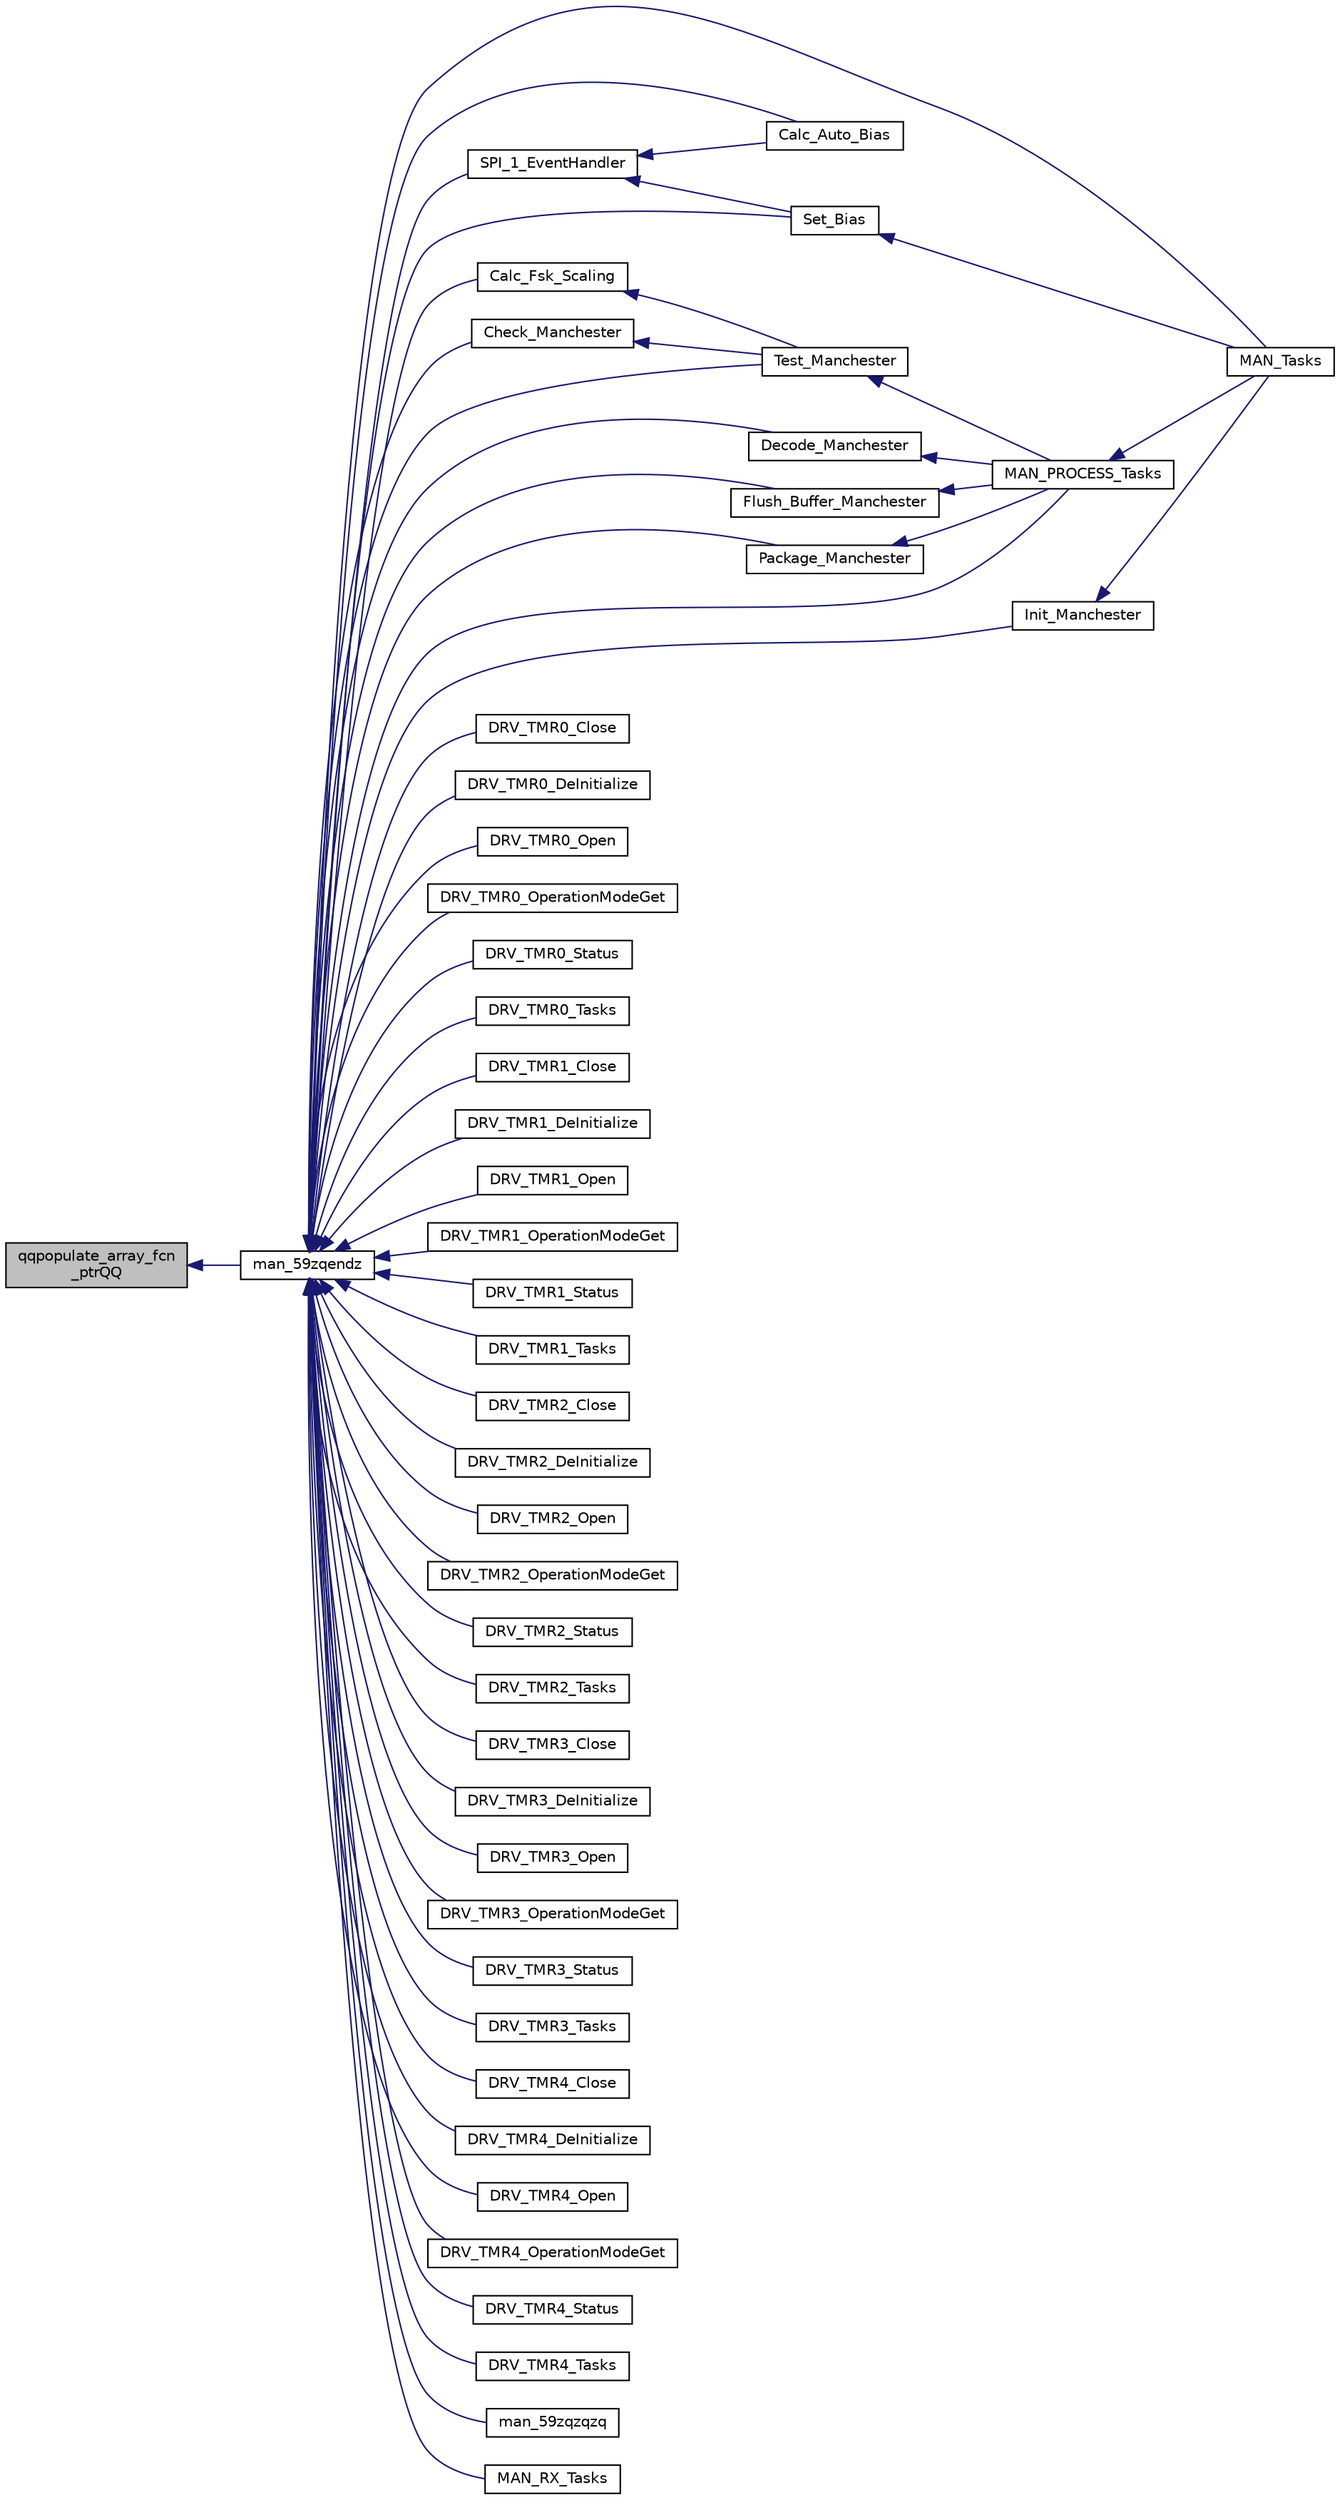 digraph "qqpopulate_array_fcn_ptrQQ"
{
  edge [fontname="Helvetica",fontsize="10",labelfontname="Helvetica",labelfontsize="10"];
  node [fontname="Helvetica",fontsize="10",shape=record];
  rankdir="LR";
  Node1714 [label="qqpopulate_array_fcn\l_ptrQQ",height=0.2,width=0.4,color="black", fillcolor="grey75", style="filled", fontcolor="black"];
  Node1714 -> Node1715 [dir="back",color="midnightblue",fontsize="10",style="solid",fontname="Helvetica"];
  Node1715 [label="man_59zqendz",height=0.2,width=0.4,color="black", fillcolor="white", style="filled",URL="$inszt__man_8c.html#a12d5731fcc096bdd55ec40c9fc0225ab"];
  Node1715 -> Node1716 [dir="back",color="midnightblue",fontsize="10",style="solid",fontname="Helvetica"];
  Node1716 [label="Calc_Auto_Bias",height=0.2,width=0.4,color="black", fillcolor="white", style="filled",URL="$man_8h.html#a79c8991934c8f0d67abdbe2b4f26e592"];
  Node1715 -> Node1717 [dir="back",color="midnightblue",fontsize="10",style="solid",fontname="Helvetica"];
  Node1717 [label="Calc_Fsk_Scaling",height=0.2,width=0.4,color="black", fillcolor="white", style="filled",URL="$inszt__man_8c.html#a82d3433cbecf243a28310018045ecde7"];
  Node1717 -> Node1718 [dir="back",color="midnightblue",fontsize="10",style="solid",fontname="Helvetica"];
  Node1718 [label="Test_Manchester",height=0.2,width=0.4,color="black", fillcolor="white", style="filled",URL="$inszt__man_8c.html#a58180a4bddf2eb82b49ce86257a95346"];
  Node1718 -> Node1719 [dir="back",color="midnightblue",fontsize="10",style="solid",fontname="Helvetica"];
  Node1719 [label="MAN_PROCESS_Tasks",height=0.2,width=0.4,color="black", fillcolor="white", style="filled",URL="$inszt__man_8c.html#a48e348dab43f9719d4c7f62dcdc91ccf"];
  Node1719 -> Node1720 [dir="back",color="midnightblue",fontsize="10",style="solid",fontname="Helvetica"];
  Node1720 [label="MAN_Tasks",height=0.2,width=0.4,color="black", fillcolor="white", style="filled",URL="$man_8h.html#aee1e768706fd21921cca7b874ff4f232"];
  Node1715 -> Node1721 [dir="back",color="midnightblue",fontsize="10",style="solid",fontname="Helvetica"];
  Node1721 [label="Check_Manchester",height=0.2,width=0.4,color="black", fillcolor="white", style="filled",URL="$inszt__man_8c.html#a653be1ca5b495ee295bde5bd931266bb"];
  Node1721 -> Node1718 [dir="back",color="midnightblue",fontsize="10",style="solid",fontname="Helvetica"];
  Node1715 -> Node1722 [dir="back",color="midnightblue",fontsize="10",style="solid",fontname="Helvetica"];
  Node1722 [label="Decode_Manchester",height=0.2,width=0.4,color="black", fillcolor="white", style="filled",URL="$inszt__man_8c.html#a13522a68ae4202d7ad7f75781262684f"];
  Node1722 -> Node1719 [dir="back",color="midnightblue",fontsize="10",style="solid",fontname="Helvetica"];
  Node1715 -> Node1723 [dir="back",color="midnightblue",fontsize="10",style="solid",fontname="Helvetica"];
  Node1723 [label="DRV_TMR0_Close",height=0.2,width=0.4,color="black", fillcolor="white", style="filled",URL="$inszt__man_8c.html#a32eae35a1e64a44969e70c746ec9cdc2"];
  Node1715 -> Node1724 [dir="back",color="midnightblue",fontsize="10",style="solid",fontname="Helvetica"];
  Node1724 [label="DRV_TMR0_DeInitialize",height=0.2,width=0.4,color="black", fillcolor="white", style="filled",URL="$inszt__man_8c.html#ac35e22ce2277246569aa15a0142f42de"];
  Node1715 -> Node1725 [dir="back",color="midnightblue",fontsize="10",style="solid",fontname="Helvetica"];
  Node1725 [label="DRV_TMR0_Open",height=0.2,width=0.4,color="black", fillcolor="white", style="filled",URL="$inszt__man_8c.html#a6185be0b1acc5308100e9c168c6d9882"];
  Node1715 -> Node1726 [dir="back",color="midnightblue",fontsize="10",style="solid",fontname="Helvetica"];
  Node1726 [label="DRV_TMR0_OperationModeGet",height=0.2,width=0.4,color="black", fillcolor="white", style="filled",URL="$inszt__man_8c.html#a75154e72363837310412c5f0f77ca99b"];
  Node1715 -> Node1727 [dir="back",color="midnightblue",fontsize="10",style="solid",fontname="Helvetica"];
  Node1727 [label="DRV_TMR0_Status",height=0.2,width=0.4,color="black", fillcolor="white", style="filled",URL="$inszt__man_8c.html#aa0b45abb3787c0b80fba63077983fda6"];
  Node1715 -> Node1728 [dir="back",color="midnightblue",fontsize="10",style="solid",fontname="Helvetica"];
  Node1728 [label="DRV_TMR0_Tasks",height=0.2,width=0.4,color="black", fillcolor="white", style="filled",URL="$inszt__man_8c.html#a074ed24077060483c762988f726d23e9"];
  Node1715 -> Node1729 [dir="back",color="midnightblue",fontsize="10",style="solid",fontname="Helvetica"];
  Node1729 [label="DRV_TMR1_Close",height=0.2,width=0.4,color="black", fillcolor="white", style="filled",URL="$inszt__man_8c.html#a6a5cde4bb2a1f040394eff6085aa1d59"];
  Node1715 -> Node1730 [dir="back",color="midnightblue",fontsize="10",style="solid",fontname="Helvetica"];
  Node1730 [label="DRV_TMR1_DeInitialize",height=0.2,width=0.4,color="black", fillcolor="white", style="filled",URL="$inszt__man_8c.html#abf7739f5097a1ceff5268ea070a35c9e"];
  Node1715 -> Node1731 [dir="back",color="midnightblue",fontsize="10",style="solid",fontname="Helvetica"];
  Node1731 [label="DRV_TMR1_Open",height=0.2,width=0.4,color="black", fillcolor="white", style="filled",URL="$inszt__man_8c.html#ac23662f1a2e62aff3d8576b4fb403b5e"];
  Node1715 -> Node1732 [dir="back",color="midnightblue",fontsize="10",style="solid",fontname="Helvetica"];
  Node1732 [label="DRV_TMR1_OperationModeGet",height=0.2,width=0.4,color="black", fillcolor="white", style="filled",URL="$inszt__man_8c.html#a2ddcb52c248a14db2f5d3cc2b8396b4d"];
  Node1715 -> Node1733 [dir="back",color="midnightblue",fontsize="10",style="solid",fontname="Helvetica"];
  Node1733 [label="DRV_TMR1_Status",height=0.2,width=0.4,color="black", fillcolor="white", style="filled",URL="$inszt__man_8c.html#af0b509a65d0cc40830845f905e72f383"];
  Node1715 -> Node1734 [dir="back",color="midnightblue",fontsize="10",style="solid",fontname="Helvetica"];
  Node1734 [label="DRV_TMR1_Tasks",height=0.2,width=0.4,color="black", fillcolor="white", style="filled",URL="$inszt__man_8c.html#a0c01e1083b80ad88b2bc0fae758b1f0e"];
  Node1715 -> Node1735 [dir="back",color="midnightblue",fontsize="10",style="solid",fontname="Helvetica"];
  Node1735 [label="DRV_TMR2_Close",height=0.2,width=0.4,color="black", fillcolor="white", style="filled",URL="$inszt__man_8c.html#a5ad44e5f36f8a566c396331e7c08c15d"];
  Node1715 -> Node1736 [dir="back",color="midnightblue",fontsize="10",style="solid",fontname="Helvetica"];
  Node1736 [label="DRV_TMR2_DeInitialize",height=0.2,width=0.4,color="black", fillcolor="white", style="filled",URL="$inszt__man_8c.html#a0aa800750e31f5d3aea0afcd7faa41fe"];
  Node1715 -> Node1737 [dir="back",color="midnightblue",fontsize="10",style="solid",fontname="Helvetica"];
  Node1737 [label="DRV_TMR2_Open",height=0.2,width=0.4,color="black", fillcolor="white", style="filled",URL="$inszt__man_8c.html#ae3ec2e7d926f1dfcf4d5b4ec3f4452b1"];
  Node1715 -> Node1738 [dir="back",color="midnightblue",fontsize="10",style="solid",fontname="Helvetica"];
  Node1738 [label="DRV_TMR2_OperationModeGet",height=0.2,width=0.4,color="black", fillcolor="white", style="filled",URL="$inszt__man_8c.html#aaec612bc5ca6823e226aa9e168f0f7e4"];
  Node1715 -> Node1739 [dir="back",color="midnightblue",fontsize="10",style="solid",fontname="Helvetica"];
  Node1739 [label="DRV_TMR2_Status",height=0.2,width=0.4,color="black", fillcolor="white", style="filled",URL="$inszt__man_8c.html#ab66021f387d5cbb3e7ab20b7718aa773"];
  Node1715 -> Node1740 [dir="back",color="midnightblue",fontsize="10",style="solid",fontname="Helvetica"];
  Node1740 [label="DRV_TMR2_Tasks",height=0.2,width=0.4,color="black", fillcolor="white", style="filled",URL="$inszt__man_8c.html#a4cae103296c260a0cacd0bfbb02abec6"];
  Node1715 -> Node1741 [dir="back",color="midnightblue",fontsize="10",style="solid",fontname="Helvetica"];
  Node1741 [label="DRV_TMR3_Close",height=0.2,width=0.4,color="black", fillcolor="white", style="filled",URL="$inszt__man_8c.html#a5dd9fa4b5c96ae83f17ed22952b3526b"];
  Node1715 -> Node1742 [dir="back",color="midnightblue",fontsize="10",style="solid",fontname="Helvetica"];
  Node1742 [label="DRV_TMR3_DeInitialize",height=0.2,width=0.4,color="black", fillcolor="white", style="filled",URL="$inszt__man_8c.html#a51119949a1b0dc2ade9d15cd3eef3cf9"];
  Node1715 -> Node1743 [dir="back",color="midnightblue",fontsize="10",style="solid",fontname="Helvetica"];
  Node1743 [label="DRV_TMR3_Open",height=0.2,width=0.4,color="black", fillcolor="white", style="filled",URL="$inszt__man_8c.html#a14def85d2721c6fe7a0f52e5da985745"];
  Node1715 -> Node1744 [dir="back",color="midnightblue",fontsize="10",style="solid",fontname="Helvetica"];
  Node1744 [label="DRV_TMR3_OperationModeGet",height=0.2,width=0.4,color="black", fillcolor="white", style="filled",URL="$inszt__man_8c.html#aba3d374b5742c8fed77fb9c5125906e8"];
  Node1715 -> Node1745 [dir="back",color="midnightblue",fontsize="10",style="solid",fontname="Helvetica"];
  Node1745 [label="DRV_TMR3_Status",height=0.2,width=0.4,color="black", fillcolor="white", style="filled",URL="$inszt__man_8c.html#ab337820f2261ee63bfbdbe91f999de92"];
  Node1715 -> Node1746 [dir="back",color="midnightblue",fontsize="10",style="solid",fontname="Helvetica"];
  Node1746 [label="DRV_TMR3_Tasks",height=0.2,width=0.4,color="black", fillcolor="white", style="filled",URL="$inszt__man_8c.html#ac4622292b2dab66f9b5ae9778db08478"];
  Node1715 -> Node1747 [dir="back",color="midnightblue",fontsize="10",style="solid",fontname="Helvetica"];
  Node1747 [label="DRV_TMR4_Close",height=0.2,width=0.4,color="black", fillcolor="white", style="filled",URL="$inszt__man_8c.html#abca98245dd4f6348cc96c19911fa2f7f"];
  Node1715 -> Node1748 [dir="back",color="midnightblue",fontsize="10",style="solid",fontname="Helvetica"];
  Node1748 [label="DRV_TMR4_DeInitialize",height=0.2,width=0.4,color="black", fillcolor="white", style="filled",URL="$inszt__man_8c.html#a24315793d9553d184024aea496534bc5"];
  Node1715 -> Node1749 [dir="back",color="midnightblue",fontsize="10",style="solid",fontname="Helvetica"];
  Node1749 [label="DRV_TMR4_Open",height=0.2,width=0.4,color="black", fillcolor="white", style="filled",URL="$inszt__man_8c.html#a6e2c39c5a9d8b23859be0e673b43b1b9"];
  Node1715 -> Node1750 [dir="back",color="midnightblue",fontsize="10",style="solid",fontname="Helvetica"];
  Node1750 [label="DRV_TMR4_OperationModeGet",height=0.2,width=0.4,color="black", fillcolor="white", style="filled",URL="$inszt__man_8c.html#ad47780c4b3a36ef4f64841b0106a751d"];
  Node1715 -> Node1751 [dir="back",color="midnightblue",fontsize="10",style="solid",fontname="Helvetica"];
  Node1751 [label="DRV_TMR4_Status",height=0.2,width=0.4,color="black", fillcolor="white", style="filled",URL="$inszt__man_8c.html#aeb55a9257642cf221bcb641b25033668"];
  Node1715 -> Node1752 [dir="back",color="midnightblue",fontsize="10",style="solid",fontname="Helvetica"];
  Node1752 [label="DRV_TMR4_Tasks",height=0.2,width=0.4,color="black", fillcolor="white", style="filled",URL="$inszt__man_8c.html#a97a4bb302673812056f8ad54ea70b59e"];
  Node1715 -> Node1753 [dir="back",color="midnightblue",fontsize="10",style="solid",fontname="Helvetica"];
  Node1753 [label="Flush_Buffer_Manchester",height=0.2,width=0.4,color="black", fillcolor="white", style="filled",URL="$inszt__man_8c.html#a8484abd08ba8477e838ac11c4fcb61ab"];
  Node1753 -> Node1719 [dir="back",color="midnightblue",fontsize="10",style="solid",fontname="Helvetica"];
  Node1715 -> Node1754 [dir="back",color="midnightblue",fontsize="10",style="solid",fontname="Helvetica"];
  Node1754 [label="Init_Manchester",height=0.2,width=0.4,color="black", fillcolor="white", style="filled",URL="$inszt__man_8c.html#ac73870f9c673e09d1042e2ead07cf580"];
  Node1754 -> Node1720 [dir="back",color="midnightblue",fontsize="10",style="solid",fontname="Helvetica"];
  Node1715 -> Node1755 [dir="back",color="midnightblue",fontsize="10",style="solid",fontname="Helvetica"];
  Node1755 [label="man_59zqzqzq",height=0.2,width=0.4,color="black", fillcolor="white", style="filled",URL="$inszt__man_8c.html#a72f62879e0242175a15890b5ef89f14a"];
  Node1715 -> Node1719 [dir="back",color="midnightblue",fontsize="10",style="solid",fontname="Helvetica"];
  Node1715 -> Node1756 [dir="back",color="midnightblue",fontsize="10",style="solid",fontname="Helvetica"];
  Node1756 [label="MAN_RX_Tasks",height=0.2,width=0.4,color="black", fillcolor="white", style="filled",URL="$man_8h.html#afe8669f869fe797af01b4f4793cb2669"];
  Node1715 -> Node1720 [dir="back",color="midnightblue",fontsize="10",style="solid",fontname="Helvetica"];
  Node1715 -> Node1757 [dir="back",color="midnightblue",fontsize="10",style="solid",fontname="Helvetica"];
  Node1757 [label="Package_Manchester",height=0.2,width=0.4,color="black", fillcolor="white", style="filled",URL="$inszt__man_8c.html#a41fe484b9958d08645d0b49446bc315d"];
  Node1757 -> Node1719 [dir="back",color="midnightblue",fontsize="10",style="solid",fontname="Helvetica"];
  Node1715 -> Node1758 [dir="back",color="midnightblue",fontsize="10",style="solid",fontname="Helvetica"];
  Node1758 [label="Set_Bias",height=0.2,width=0.4,color="black", fillcolor="white", style="filled",URL="$man_8h.html#a7355c6632ff2d461ff086c99ed3dcc15"];
  Node1758 -> Node1720 [dir="back",color="midnightblue",fontsize="10",style="solid",fontname="Helvetica"];
  Node1715 -> Node1759 [dir="back",color="midnightblue",fontsize="10",style="solid",fontname="Helvetica"];
  Node1759 [label="SPI_1_EventHandler",height=0.2,width=0.4,color="black", fillcolor="white", style="filled",URL="$inszt__man_8c.html#a1ea095adfd379cc60bdddd4268587f9a"];
  Node1759 -> Node1716 [dir="back",color="midnightblue",fontsize="10",style="solid",fontname="Helvetica"];
  Node1759 -> Node1758 [dir="back",color="midnightblue",fontsize="10",style="solid",fontname="Helvetica"];
  Node1715 -> Node1718 [dir="back",color="midnightblue",fontsize="10",style="solid",fontname="Helvetica"];
}
